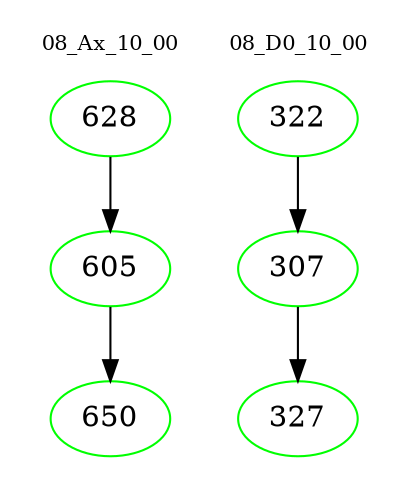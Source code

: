 digraph{
subgraph cluster_0 {
color = white
label = "08_Ax_10_00";
fontsize=10;
T0_628 [label="628", color="green"]
T0_628 -> T0_605 [color="black"]
T0_605 [label="605", color="green"]
T0_605 -> T0_650 [color="black"]
T0_650 [label="650", color="green"]
}
subgraph cluster_1 {
color = white
label = "08_D0_10_00";
fontsize=10;
T1_322 [label="322", color="green"]
T1_322 -> T1_307 [color="black"]
T1_307 [label="307", color="green"]
T1_307 -> T1_327 [color="black"]
T1_327 [label="327", color="green"]
}
}
